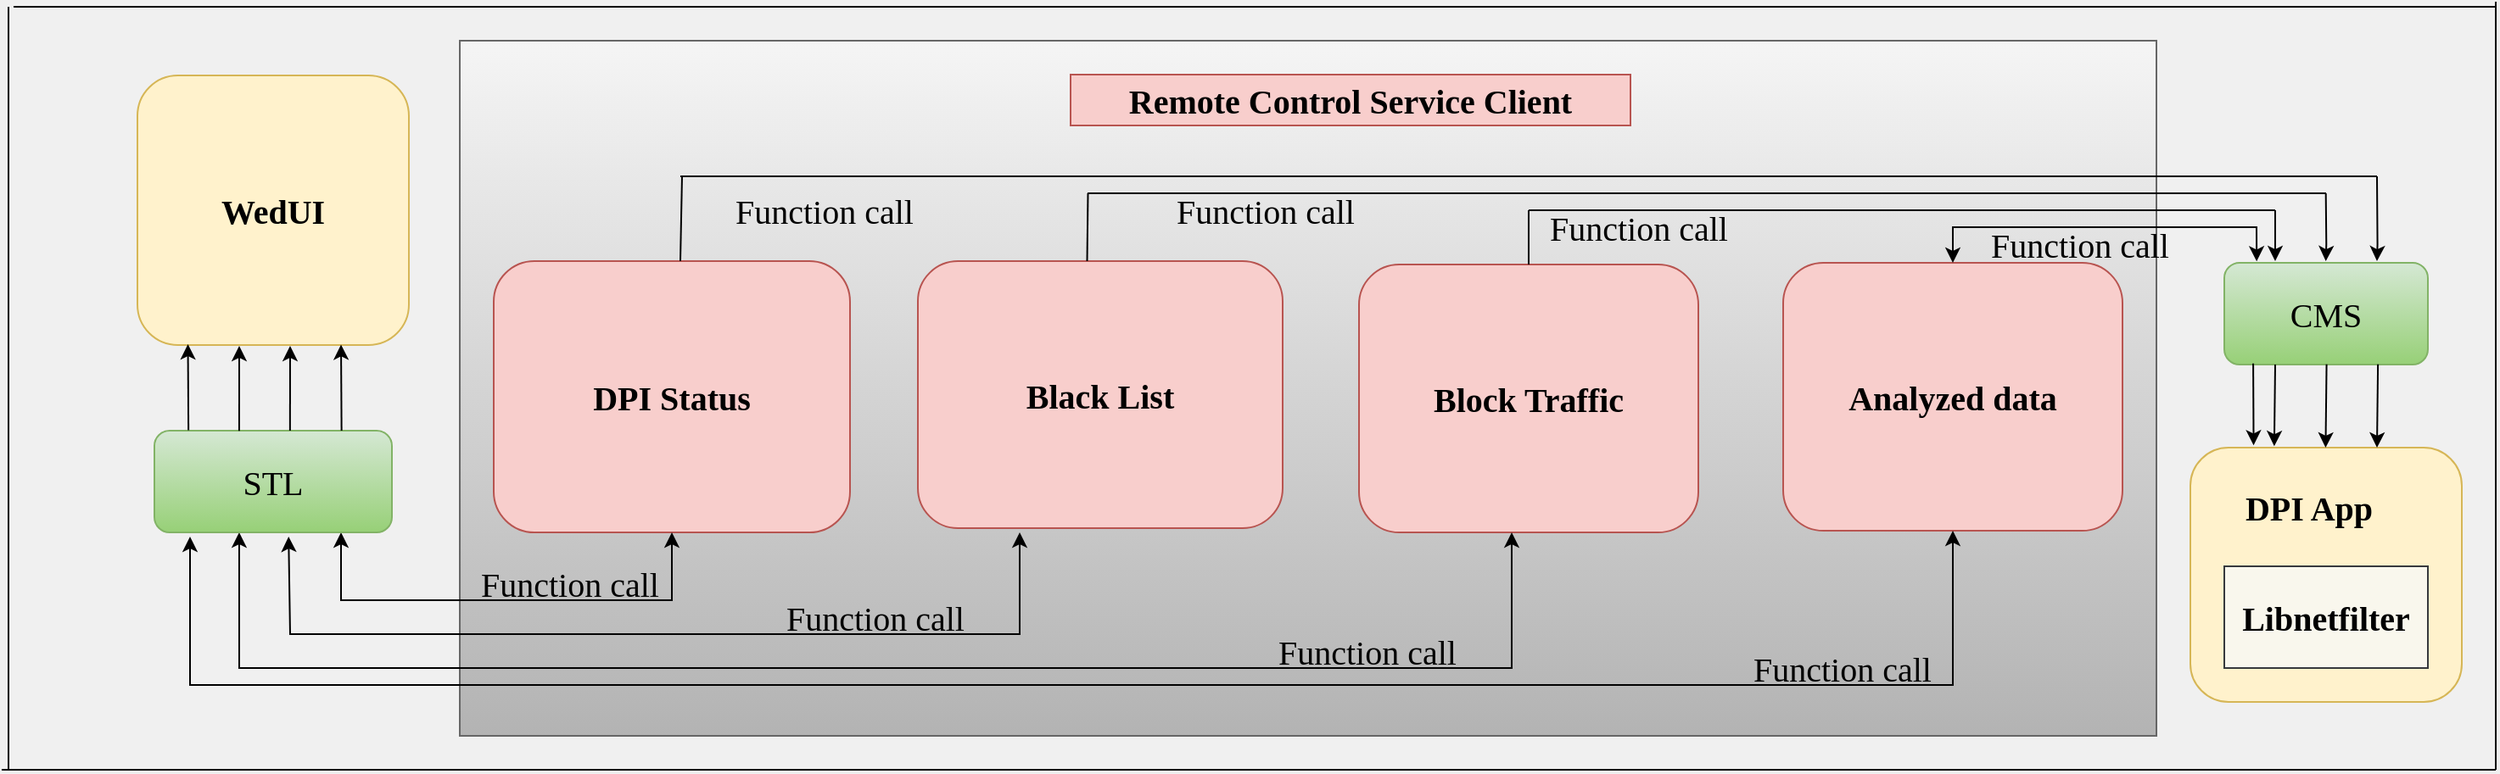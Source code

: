 <mxfile version="15.8.8" type="github">
  <diagram id="AZqq64l5wvCMfFvy8mDc" name="Page-1">
    <mxGraphModel dx="1730" dy="980" grid="0" gridSize="10" guides="1" tooltips="1" connect="1" arrows="1" fold="1" page="0" pageScale="1" pageWidth="8027" pageHeight="11069" background="#F0F0F0" math="0" shadow="0">
      <root>
        <mxCell id="0" />
        <mxCell id="1" parent="0" />
        <mxCell id="qf12VofWcmTvXpMIh8Xu-1" value="WedUI" style="rounded=1;whiteSpace=wrap;html=1;fontSize=20;fontStyle=1;fontFamily=Comic Sans MS;fillColor=#fff2cc;strokeColor=#d6b656;" vertex="1" parent="1">
          <mxGeometry x="210" y="50.5" width="160" height="159" as="geometry" />
        </mxCell>
        <mxCell id="qf12VofWcmTvXpMIh8Xu-3" value="" style="rounded=1;whiteSpace=wrap;html=1;fontFamily=Comic Sans MS;fontSize=20;fontStyle=1;fillColor=#fff2cc;strokeColor=#d6b656;" vertex="1" parent="1">
          <mxGeometry x="1420" y="270" width="160" height="150" as="geometry" />
        </mxCell>
        <mxCell id="qf12VofWcmTvXpMIh8Xu-39" value="" style="rounded=0;whiteSpace=wrap;html=1;fontFamily=Comic Sans MS;fontSize=20;fillColor=#f5f5f5;strokeColor=#666666;gradientColor=#b3b3b3;" vertex="1" parent="1">
          <mxGeometry x="400" y="30" width="1000" height="410" as="geometry" />
        </mxCell>
        <mxCell id="qf12VofWcmTvXpMIh8Xu-12" value="&lt;span style=&quot;font-weight: 700&quot;&gt;Remote Control Service Client&lt;/span&gt;" style="text;html=1;strokeColor=#b85450;fillColor=#f8cecc;align=center;verticalAlign=middle;whiteSpace=wrap;rounded=0;fontFamily=Comic Sans MS;fontSize=20;" vertex="1" parent="1">
          <mxGeometry x="760" y="50" width="330" height="30" as="geometry" />
        </mxCell>
        <mxCell id="qf12VofWcmTvXpMIh8Xu-13" value="DPI Status" style="rounded=1;whiteSpace=wrap;html=1;fontFamily=Comic Sans MS;fontSize=20;fontStyle=1;fillColor=#f8cecc;strokeColor=#b85450;" vertex="1" parent="1">
          <mxGeometry x="420" y="160" width="210" height="160" as="geometry" />
        </mxCell>
        <mxCell id="qf12VofWcmTvXpMIh8Xu-14" value="Black List" style="rounded=1;whiteSpace=wrap;html=1;fontFamily=Comic Sans MS;fontSize=20;fontStyle=1;fillColor=#f8cecc;strokeColor=#b85450;" vertex="1" parent="1">
          <mxGeometry x="670" y="160" width="215" height="157.5" as="geometry" />
        </mxCell>
        <mxCell id="qf12VofWcmTvXpMIh8Xu-15" value="Block Traffic" style="rounded=1;whiteSpace=wrap;html=1;fontFamily=Comic Sans MS;fontSize=20;fontStyle=1;fillColor=#f8cecc;strokeColor=#b85450;" vertex="1" parent="1">
          <mxGeometry x="930" y="162" width="200" height="158" as="geometry" />
        </mxCell>
        <mxCell id="qf12VofWcmTvXpMIh8Xu-16" value="" style="endArrow=classic;html=1;rounded=0;fontFamily=Comic Sans MS;fontSize=20;" edge="1" parent="1">
          <mxGeometry width="50" height="50" relative="1" as="geometry">
            <mxPoint x="1470" y="130" as="sourcePoint" />
            <mxPoint x="1470" y="160" as="targetPoint" />
          </mxGeometry>
        </mxCell>
        <mxCell id="qf12VofWcmTvXpMIh8Xu-17" value="" style="endArrow=classic;html=1;rounded=0;fontFamily=Comic Sans MS;fontSize=20;entryX=0.25;entryY=0;entryDx=0;entryDy=0;" edge="1" parent="1">
          <mxGeometry width="50" height="50" relative="1" as="geometry">
            <mxPoint x="1499.85" y="120" as="sourcePoint" />
            <mxPoint x="1499.85" y="160" as="targetPoint" />
            <Array as="points">
              <mxPoint x="1500.14" y="150" />
            </Array>
          </mxGeometry>
        </mxCell>
        <mxCell id="qf12VofWcmTvXpMIh8Xu-18" value="" style="endArrow=classic;html=1;rounded=0;fontFamily=Comic Sans MS;fontSize=20;entryX=0.25;entryY=0;entryDx=0;entryDy=0;" edge="1" parent="1">
          <mxGeometry width="50" height="50" relative="1" as="geometry">
            <mxPoint x="1530" y="110" as="sourcePoint" />
            <mxPoint x="1530" y="160" as="targetPoint" />
            <Array as="points">
              <mxPoint x="1530.29" y="150" />
            </Array>
          </mxGeometry>
        </mxCell>
        <mxCell id="qf12VofWcmTvXpMIh8Xu-20" value="" style="endArrow=none;html=1;rounded=0;fontFamily=Comic Sans MS;fontSize=20;exitX=0.5;exitY=0;exitDx=0;exitDy=0;" edge="1" parent="1" source="qf12VofWcmTvXpMIh8Xu-15">
          <mxGeometry width="50" height="50" relative="1" as="geometry">
            <mxPoint x="1010" y="170" as="sourcePoint" />
            <mxPoint x="1030" y="130" as="targetPoint" />
          </mxGeometry>
        </mxCell>
        <mxCell id="qf12VofWcmTvXpMIh8Xu-21" value="" style="endArrow=none;html=1;rounded=0;fontFamily=Comic Sans MS;fontSize=20;" edge="1" parent="1">
          <mxGeometry width="50" height="50" relative="1" as="geometry">
            <mxPoint x="1030" y="130" as="sourcePoint" />
            <mxPoint x="1470" y="130" as="targetPoint" />
          </mxGeometry>
        </mxCell>
        <mxCell id="qf12VofWcmTvXpMIh8Xu-22" value="" style="endArrow=none;html=1;rounded=0;fontFamily=Comic Sans MS;fontSize=20;exitX=0.5;exitY=0;exitDx=0;exitDy=0;" edge="1" parent="1">
          <mxGeometry width="50" height="50" relative="1" as="geometry">
            <mxPoint x="769.75" y="160" as="sourcePoint" />
            <mxPoint x="770.25" y="120" as="targetPoint" />
          </mxGeometry>
        </mxCell>
        <mxCell id="qf12VofWcmTvXpMIh8Xu-23" value="" style="endArrow=none;html=1;rounded=0;fontFamily=Comic Sans MS;fontSize=20;exitX=0.5;exitY=0;exitDx=0;exitDy=0;" edge="1" parent="1">
          <mxGeometry width="50" height="50" relative="1" as="geometry">
            <mxPoint x="530" y="160" as="sourcePoint" />
            <mxPoint x="531" y="110" as="targetPoint" />
          </mxGeometry>
        </mxCell>
        <mxCell id="qf12VofWcmTvXpMIh8Xu-24" value="" style="endArrow=none;html=1;rounded=0;fontFamily=Comic Sans MS;fontSize=20;" edge="1" parent="1">
          <mxGeometry width="50" height="50" relative="1" as="geometry">
            <mxPoint x="770" y="120" as="sourcePoint" />
            <mxPoint x="1500" y="120" as="targetPoint" />
          </mxGeometry>
        </mxCell>
        <mxCell id="qf12VofWcmTvXpMIh8Xu-25" value="" style="endArrow=none;html=1;rounded=0;fontFamily=Comic Sans MS;fontSize=20;" edge="1" parent="1">
          <mxGeometry width="50" height="50" relative="1" as="geometry">
            <mxPoint x="530" y="110" as="sourcePoint" />
            <mxPoint x="1530" y="110" as="targetPoint" />
          </mxGeometry>
        </mxCell>
        <mxCell id="qf12VofWcmTvXpMIh8Xu-26" value="&lt;span style=&quot;font-weight: 700&quot;&gt;DPI App&lt;/span&gt;" style="text;html=1;strokeColor=none;fillColor=none;align=center;verticalAlign=middle;whiteSpace=wrap;rounded=0;fontFamily=Comic Sans MS;fontSize=20;fontColor=none;" vertex="1" parent="1">
          <mxGeometry x="1430" y="290" width="120" height="30" as="geometry" />
        </mxCell>
        <mxCell id="qf12VofWcmTvXpMIh8Xu-30" value="" style="rounded=0;whiteSpace=wrap;html=1;fontFamily=Comic Sans MS;fontSize=20;fontColor=none;" vertex="1" parent="1">
          <mxGeometry x="1440" y="340" width="110" height="60" as="geometry" />
        </mxCell>
        <mxCell id="qf12VofWcmTvXpMIh8Xu-28" value="Libnetfilter" style="text;html=1;strokeColor=#36393d;fillColor=#f9f7ed;align=center;verticalAlign=middle;whiteSpace=wrap;rounded=0;fontFamily=Comic Sans MS;fontSize=20;fontStyle=1" vertex="1" parent="1">
          <mxGeometry x="1440" y="340" width="120" height="60" as="geometry" />
        </mxCell>
        <mxCell id="qf12VofWcmTvXpMIh8Xu-31" value="Function call" style="text;html=1;strokeColor=none;fillColor=none;align=center;verticalAlign=middle;whiteSpace=wrap;rounded=0;fontFamily=Comic Sans MS;fontSize=20;fontColor=none;" vertex="1" parent="1">
          <mxGeometry x="530" y="120" width="170" height="20" as="geometry" />
        </mxCell>
        <mxCell id="qf12VofWcmTvXpMIh8Xu-33" value="Function call" style="text;html=1;strokeColor=none;fillColor=none;align=center;verticalAlign=middle;whiteSpace=wrap;rounded=0;fontFamily=Comic Sans MS;fontSize=20;fontColor=none;" vertex="1" parent="1">
          <mxGeometry x="790" y="120" width="170" height="20" as="geometry" />
        </mxCell>
        <mxCell id="qf12VofWcmTvXpMIh8Xu-34" value="Function call" style="text;html=1;strokeColor=none;fillColor=none;align=center;verticalAlign=middle;whiteSpace=wrap;rounded=0;fontFamily=Comic Sans MS;fontSize=20;fontColor=none;" vertex="1" parent="1">
          <mxGeometry x="1010" y="130" width="170" height="20" as="geometry" />
        </mxCell>
        <mxCell id="qf12VofWcmTvXpMIh8Xu-35" value="" style="endArrow=classic;startArrow=classic;html=1;rounded=0;fontFamily=Comic Sans MS;fontSize=20;fontColor=none;exitX=0.565;exitY=1.042;exitDx=0;exitDy=0;exitPerimeter=0;" edge="1" parent="1" source="qf12VofWcmTvXpMIh8Xu-51">
          <mxGeometry width="50" height="50" relative="1" as="geometry">
            <mxPoint x="240" y="320" as="sourcePoint" />
            <mxPoint x="730" y="320" as="targetPoint" />
            <Array as="points">
              <mxPoint x="300" y="380" />
              <mxPoint x="730" y="380" />
            </Array>
          </mxGeometry>
        </mxCell>
        <mxCell id="qf12VofWcmTvXpMIh8Xu-36" value="" style="endArrow=classic;startArrow=classic;html=1;rounded=0;fontFamily=Comic Sans MS;fontSize=20;fontColor=none;entryX=0.5;entryY=1;entryDx=0;entryDy=0;" edge="1" parent="1" target="qf12VofWcmTvXpMIh8Xu-13">
          <mxGeometry width="50" height="50" relative="1" as="geometry">
            <mxPoint x="330" y="320" as="sourcePoint" />
            <mxPoint x="680" y="320" as="targetPoint" />
            <Array as="points">
              <mxPoint x="330" y="360" />
              <mxPoint x="390" y="360" />
              <mxPoint x="525" y="360" />
            </Array>
          </mxGeometry>
        </mxCell>
        <mxCell id="qf12VofWcmTvXpMIh8Xu-37" value="" style="endArrow=classic;startArrow=classic;html=1;rounded=0;fontFamily=Comic Sans MS;fontSize=20;fontColor=none;entryX=0.357;entryY=1;entryDx=0;entryDy=0;entryPerimeter=0;" edge="1" parent="1" target="qf12VofWcmTvXpMIh8Xu-51">
          <mxGeometry width="50" height="50" relative="1" as="geometry">
            <mxPoint x="1020" y="320" as="sourcePoint" />
            <mxPoint x="210" y="320" as="targetPoint" />
            <Array as="points">
              <mxPoint x="1020" y="400" />
              <mxPoint x="270" y="400" />
            </Array>
          </mxGeometry>
        </mxCell>
        <mxCell id="qf12VofWcmTvXpMIh8Xu-42" value="Function call" style="text;html=1;strokeColor=none;fillColor=none;align=center;verticalAlign=middle;whiteSpace=wrap;rounded=0;fontFamily=Comic Sans MS;fontSize=20;fontColor=none;" vertex="1" parent="1">
          <mxGeometry x="400" y="340" width="130" height="20" as="geometry" />
        </mxCell>
        <mxCell id="qf12VofWcmTvXpMIh8Xu-43" value="Function call" style="text;html=1;strokeColor=none;fillColor=none;align=center;verticalAlign=middle;whiteSpace=wrap;rounded=0;fontFamily=Comic Sans MS;fontSize=20;fontColor=none;" vertex="1" parent="1">
          <mxGeometry x="560" y="360" width="170" height="20" as="geometry" />
        </mxCell>
        <mxCell id="qf12VofWcmTvXpMIh8Xu-45" value="Function call" style="text;html=1;strokeColor=none;fillColor=none;align=center;verticalAlign=middle;whiteSpace=wrap;rounded=0;fontFamily=Comic Sans MS;fontSize=20;fontColor=none;" vertex="1" parent="1">
          <mxGeometry x="850" y="380" width="170" height="20" as="geometry" />
        </mxCell>
        <mxCell id="qf12VofWcmTvXpMIh8Xu-47" value="CMS" style="rounded=1;whiteSpace=wrap;html=1;fontFamily=Comic Sans MS;fontSize=20;fillColor=#d5e8d4;gradientColor=#97d077;strokeColor=#82b366;" vertex="1" parent="1">
          <mxGeometry x="1440" y="161" width="120" height="60" as="geometry" />
        </mxCell>
        <mxCell id="qf12VofWcmTvXpMIh8Xu-48" value="" style="endArrow=classic;html=1;rounded=0;fontFamily=Comic Sans MS;fontSize=20;fontColor=none;entryX=0.309;entryY=-0.006;entryDx=0;entryDy=0;entryPerimeter=0;exitX=0.25;exitY=1;exitDx=0;exitDy=0;" edge="1" parent="1" source="qf12VofWcmTvXpMIh8Xu-47" target="qf12VofWcmTvXpMIh8Xu-3">
          <mxGeometry width="50" height="50" relative="1" as="geometry">
            <mxPoint x="1260" y="280" as="sourcePoint" />
            <mxPoint x="1310" y="230" as="targetPoint" />
          </mxGeometry>
        </mxCell>
        <mxCell id="qf12VofWcmTvXpMIh8Xu-49" value="" style="endArrow=classic;html=1;rounded=0;fontFamily=Comic Sans MS;fontSize=20;fontColor=none;entryX=0.309;entryY=-0.006;entryDx=0;entryDy=0;entryPerimeter=0;exitX=0.25;exitY=1;exitDx=0;exitDy=0;" edge="1" parent="1">
          <mxGeometry width="50" height="50" relative="1" as="geometry">
            <mxPoint x="1500.28" y="220.9" as="sourcePoint" />
            <mxPoint x="1499.72" y="270" as="targetPoint" />
          </mxGeometry>
        </mxCell>
        <mxCell id="qf12VofWcmTvXpMIh8Xu-50" value="" style="endArrow=classic;html=1;rounded=0;fontFamily=Comic Sans MS;fontSize=20;fontColor=none;entryX=0.309;entryY=-0.006;entryDx=0;entryDy=0;entryPerimeter=0;exitX=0.25;exitY=1;exitDx=0;exitDy=0;" edge="1" parent="1">
          <mxGeometry width="50" height="50" relative="1" as="geometry">
            <mxPoint x="1530.56" y="220.9" as="sourcePoint" />
            <mxPoint x="1530" y="270" as="targetPoint" />
          </mxGeometry>
        </mxCell>
        <mxCell id="qf12VofWcmTvXpMIh8Xu-51" value="STL" style="rounded=1;whiteSpace=wrap;html=1;fontFamily=Comic Sans MS;fontSize=20;fillColor=#d5e8d4;gradientColor=#97d077;strokeColor=#82b366;" vertex="1" parent="1">
          <mxGeometry x="220" y="260" width="140" height="60" as="geometry" />
        </mxCell>
        <mxCell id="qf12VofWcmTvXpMIh8Xu-52" value="" style="endArrow=classic;html=1;rounded=0;fontFamily=Comic Sans MS;fontSize=20;fontColor=none;exitX=0.357;exitY=0.002;exitDx=0;exitDy=0;exitPerimeter=0;" edge="1" parent="1" source="qf12VofWcmTvXpMIh8Xu-51">
          <mxGeometry width="50" height="50" relative="1" as="geometry">
            <mxPoint x="190" y="270" as="sourcePoint" />
            <mxPoint x="270" y="210" as="targetPoint" />
          </mxGeometry>
        </mxCell>
        <mxCell id="qf12VofWcmTvXpMIh8Xu-53" value="" style="endArrow=classic;html=1;rounded=0;fontFamily=Comic Sans MS;fontSize=20;fontColor=none;exitX=0.288;exitY=0.013;exitDx=0;exitDy=0;exitPerimeter=0;" edge="1" parent="1">
          <mxGeometry width="50" height="50" relative="1" as="geometry">
            <mxPoint x="240.08" y="259.78" as="sourcePoint" />
            <mxPoint x="239.76" y="209" as="targetPoint" />
          </mxGeometry>
        </mxCell>
        <mxCell id="qf12VofWcmTvXpMIh8Xu-55" value="" style="endArrow=none;html=1;rounded=0;fontFamily=Comic Sans MS;fontSize=20;fontColor=none;" edge="1" parent="1">
          <mxGeometry width="50" height="50" relative="1" as="geometry">
            <mxPoint x="134" y="460" as="sourcePoint" />
            <mxPoint x="134" y="10" as="targetPoint" />
          </mxGeometry>
        </mxCell>
        <mxCell id="qf12VofWcmTvXpMIh8Xu-56" value="" style="endArrow=none;html=1;rounded=0;fontFamily=Comic Sans MS;fontSize=20;fontColor=none;" edge="1" parent="1">
          <mxGeometry width="50" height="50" relative="1" as="geometry">
            <mxPoint x="130" y="460" as="sourcePoint" />
            <mxPoint x="1600" y="460" as="targetPoint" />
          </mxGeometry>
        </mxCell>
        <mxCell id="qf12VofWcmTvXpMIh8Xu-57" value="" style="endArrow=none;html=1;rounded=0;fontFamily=Comic Sans MS;fontSize=20;fontColor=none;" edge="1" parent="1">
          <mxGeometry width="50" height="50" relative="1" as="geometry">
            <mxPoint x="1600" y="460" as="sourcePoint" />
            <mxPoint x="1600" y="7" as="targetPoint" />
          </mxGeometry>
        </mxCell>
        <mxCell id="qf12VofWcmTvXpMIh8Xu-58" value="" style="endArrow=none;html=1;rounded=0;fontFamily=Comic Sans MS;fontSize=20;fontColor=none;" edge="1" parent="1">
          <mxGeometry width="50" height="50" relative="1" as="geometry">
            <mxPoint x="137" y="10" as="sourcePoint" />
            <mxPoint x="1600" y="10" as="targetPoint" />
          </mxGeometry>
        </mxCell>
        <mxCell id="qf12VofWcmTvXpMIh8Xu-60" value="Analyzed data" style="rounded=1;whiteSpace=wrap;html=1;fontFamily=Comic Sans MS;fontSize=20;fontStyle=1;fillColor=#f8cecc;strokeColor=#b85450;" vertex="1" parent="1">
          <mxGeometry x="1180" y="161" width="200" height="158" as="geometry" />
        </mxCell>
        <mxCell id="qf12VofWcmTvXpMIh8Xu-61" value="" style="endArrow=classic;startArrow=classic;html=1;rounded=0;fontFamily=Comic Sans MS;fontSize=20;fontColor=none;exitX=0.5;exitY=0;exitDx=0;exitDy=0;entryX=0.159;entryY=-0.014;entryDx=0;entryDy=0;entryPerimeter=0;" edge="1" parent="1" source="qf12VofWcmTvXpMIh8Xu-60" target="qf12VofWcmTvXpMIh8Xu-47">
          <mxGeometry width="50" height="50" relative="1" as="geometry">
            <mxPoint x="1330" y="190" as="sourcePoint" />
            <mxPoint x="1420" y="170" as="targetPoint" />
            <Array as="points">
              <mxPoint x="1280" y="140" />
              <mxPoint x="1459" y="140" />
            </Array>
          </mxGeometry>
        </mxCell>
        <mxCell id="qf12VofWcmTvXpMIh8Xu-63" value="" style="endArrow=classic;html=1;rounded=0;fontFamily=Comic Sans MS;fontSize=20;fontColor=none;entryX=0.233;entryY=-0.009;entryDx=0;entryDy=0;entryPerimeter=0;exitX=0.142;exitY=0.99;exitDx=0;exitDy=0;exitPerimeter=0;" edge="1" parent="1" source="qf12VofWcmTvXpMIh8Xu-47" target="qf12VofWcmTvXpMIh8Xu-3">
          <mxGeometry width="50" height="50" relative="1" as="geometry">
            <mxPoint x="1440" y="280" as="sourcePoint" />
            <mxPoint x="1490" y="230" as="targetPoint" />
          </mxGeometry>
        </mxCell>
        <mxCell id="qf12VofWcmTvXpMIh8Xu-64" value="Function call" style="text;html=1;strokeColor=none;fillColor=none;align=center;verticalAlign=middle;whiteSpace=wrap;rounded=0;fontFamily=Comic Sans MS;fontSize=20;fontColor=none;" vertex="1" parent="1">
          <mxGeometry x="1270" y="140" width="170" height="20" as="geometry" />
        </mxCell>
        <mxCell id="qf12VofWcmTvXpMIh8Xu-65" value="" style="endArrow=classic;startArrow=classic;html=1;rounded=0;fontFamily=Comic Sans MS;fontSize=20;fontColor=none;exitX=0.5;exitY=1;exitDx=0;exitDy=0;entryX=0.15;entryY=1.042;entryDx=0;entryDy=0;entryPerimeter=0;" edge="1" parent="1" source="qf12VofWcmTvXpMIh8Xu-60" target="qf12VofWcmTvXpMIh8Xu-51">
          <mxGeometry width="50" height="50" relative="1" as="geometry">
            <mxPoint x="1000" y="320" as="sourcePoint" />
            <mxPoint x="190" y="320" as="targetPoint" />
            <Array as="points">
              <mxPoint x="1280" y="410" />
              <mxPoint x="241" y="410" />
            </Array>
          </mxGeometry>
        </mxCell>
        <mxCell id="qf12VofWcmTvXpMIh8Xu-66" value="Function call" style="text;html=1;strokeColor=none;fillColor=none;align=center;verticalAlign=middle;whiteSpace=wrap;rounded=0;fontFamily=Comic Sans MS;fontSize=20;fontColor=none;" vertex="1" parent="1">
          <mxGeometry x="1130" y="390" width="170" height="20" as="geometry" />
        </mxCell>
        <mxCell id="qf12VofWcmTvXpMIh8Xu-76" value="" style="endArrow=classic;html=1;rounded=0;fontFamily=Comic Sans MS;fontSize=20;fontColor=none;exitX=0.288;exitY=0.013;exitDx=0;exitDy=0;exitPerimeter=0;" edge="1" parent="1">
          <mxGeometry width="50" height="50" relative="1" as="geometry">
            <mxPoint x="330.32" y="260" as="sourcePoint" />
            <mxPoint x="330" y="209.22" as="targetPoint" />
          </mxGeometry>
        </mxCell>
        <mxCell id="qf12VofWcmTvXpMIh8Xu-77" value="" style="endArrow=classic;html=1;rounded=0;fontFamily=Comic Sans MS;fontSize=20;fontColor=none;exitX=0.571;exitY=0;exitDx=0;exitDy=0;exitPerimeter=0;" edge="1" parent="1" source="qf12VofWcmTvXpMIh8Xu-51">
          <mxGeometry width="50" height="50" relative="1" as="geometry">
            <mxPoint x="330.32" y="260" as="sourcePoint" />
            <mxPoint x="300" y="210" as="targetPoint" />
          </mxGeometry>
        </mxCell>
      </root>
    </mxGraphModel>
  </diagram>
</mxfile>
